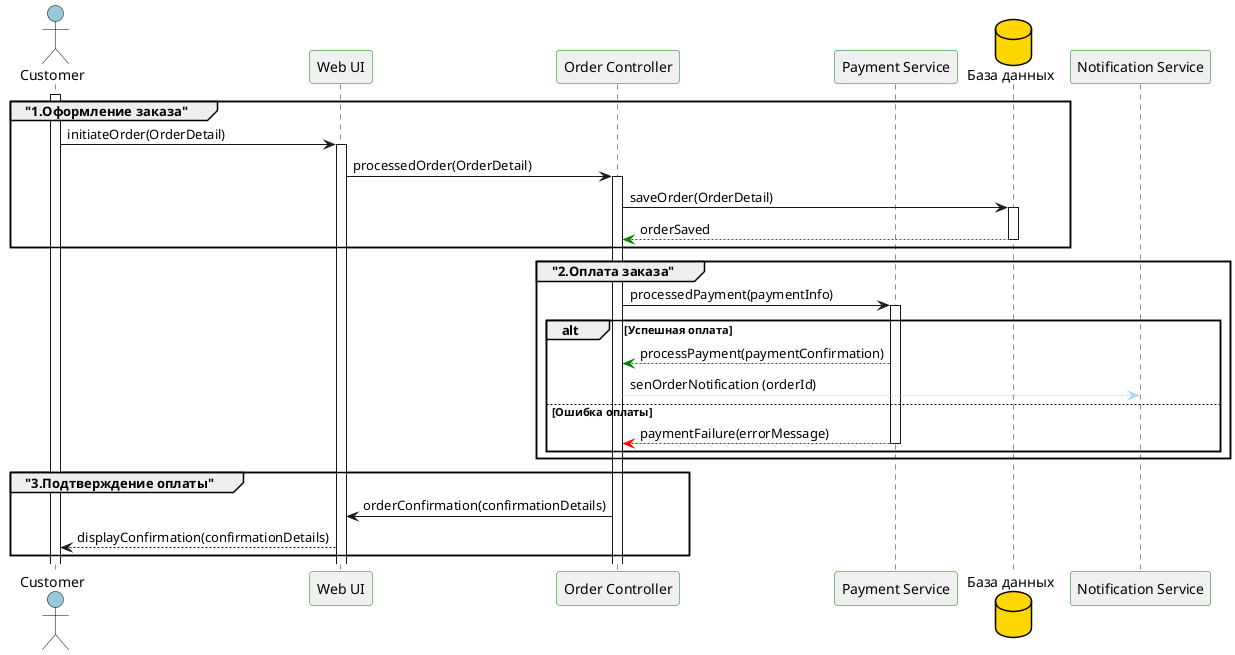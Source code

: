 @startuml
'https://plantuml.com/sequence-diagram
skinparam actor {
BackgroundColor #95C8D8
BorderColor Black
}
skinparam participant {
BackgroundColor #F0F0F0
BorderColor Green
}
skinparam database {
BackgroundColor #FFD700
BorderColor Black
}
skinparam sequenceMessageAlign left

actor Customer                 as C
participant "Web UI"           as WUI
participant "Order Controller" as OC
participant "Payment Service"  as PS
database    "База данных"      as DB
participant "Notification Service" as NS

activate C
group "1.Оформление заказа"
C -> WUI    : initiateOrder(OrderDetail)
activate WUI
WUI -> OC   : processedOrder(OrderDetail)
activate OC
OC  -> DB   : saveOrder(OrderDetail)
activate DB
DB -[#green]--> OC  : orderSaved
deactivate DB
end

group "2.Оплата заказа"
OC  -> PS   : processedPayment(paymentInfo)
activate PS
alt Успешная оплата
   PS -[#green]--> OC  : processPayment(paymentConfirmation)
   OC -[#lightblue]--> NS : senOrderNotification (orderId)

else Ошибка оплаты
   PS -[#red]--> OC : paymentFailure(errorMessage)
deactivate PS
end
end

group "3.Подтверждение оплаты"
 OC  ->  WUI : orderConfirmation(confirmationDetails)
 WUI --> C   : displayConfirmation(confirmationDetails)
 
end

@enduml

